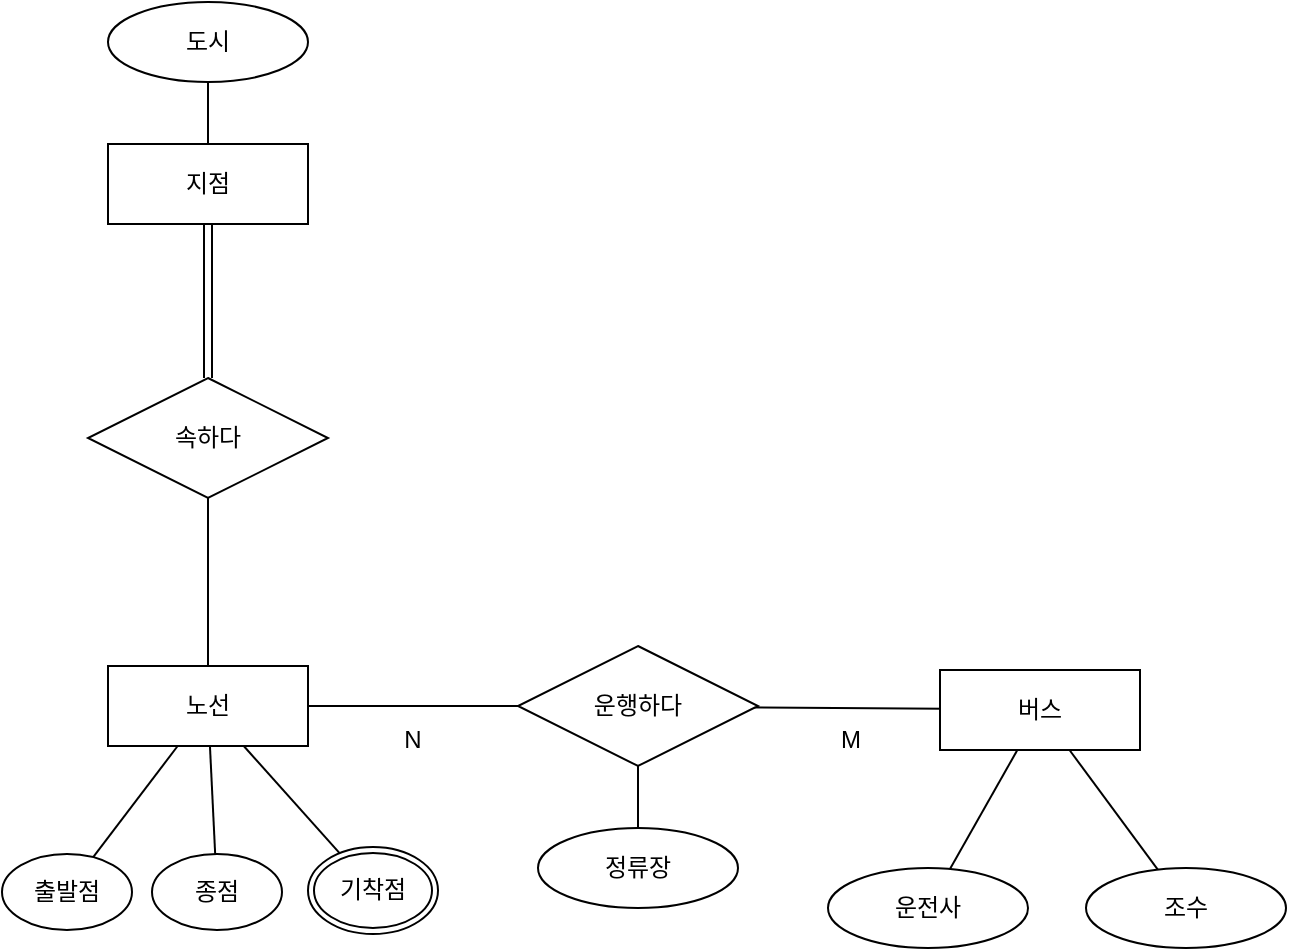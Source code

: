 <mxfile version="24.4.6" type="github">
  <diagram name="페이지-1" id="01PjtBnGj7benBQpnryJ">
    <mxGraphModel dx="949" dy="912" grid="0" gridSize="10" guides="1" tooltips="1" connect="1" arrows="1" fold="1" page="1" pageScale="1" pageWidth="1600" pageHeight="900" math="0" shadow="0">
      <root>
        <mxCell id="0" />
        <mxCell id="1" parent="0" />
        <mxCell id="Ytf4gtK0Q_wr9BrQV-4_-4" value="지점" style="whiteSpace=wrap;html=1;align=center;" vertex="1" parent="1">
          <mxGeometry x="139" y="187" width="100" height="40" as="geometry" />
        </mxCell>
        <mxCell id="Ytf4gtK0Q_wr9BrQV-4_-18" value="" style="rounded=0;orthogonalLoop=1;jettySize=auto;html=1;endArrow=none;endFill=0;" edge="1" parent="1" source="Ytf4gtK0Q_wr9BrQV-4_-17" target="Ytf4gtK0Q_wr9BrQV-4_-4">
          <mxGeometry relative="1" as="geometry" />
        </mxCell>
        <mxCell id="Ytf4gtK0Q_wr9BrQV-4_-17" value="도시" style="ellipse;whiteSpace=wrap;html=1;align=center;" vertex="1" parent="1">
          <mxGeometry x="139" y="116" width="100" height="40" as="geometry" />
        </mxCell>
        <mxCell id="Ytf4gtK0Q_wr9BrQV-4_-19" style="rounded=0;orthogonalLoop=1;jettySize=auto;html=1;entryX=0;entryY=0.5;entryDx=0;entryDy=0;endArrow=none;endFill=0;exitX=1;exitY=0.5;exitDx=0;exitDy=0;" edge="1" parent="1" source="Ytf4gtK0Q_wr9BrQV-4_-20" target="Ytf4gtK0Q_wr9BrQV-4_-22">
          <mxGeometry relative="1" as="geometry">
            <mxPoint x="282" y="686.692" as="targetPoint" />
            <mxPoint x="282" y="394" as="sourcePoint" />
          </mxGeometry>
        </mxCell>
        <mxCell id="Ytf4gtK0Q_wr9BrQV-4_-20" value="버스" style="whiteSpace=wrap;html=1;align=center;" vertex="1" parent="1">
          <mxGeometry x="555" y="450" width="100" height="40" as="geometry" />
        </mxCell>
        <mxCell id="Ytf4gtK0Q_wr9BrQV-4_-21" value="노선" style="whiteSpace=wrap;html=1;align=center;" vertex="1" parent="1">
          <mxGeometry x="139" y="448" width="100" height="40" as="geometry" />
        </mxCell>
        <mxCell id="Ytf4gtK0Q_wr9BrQV-4_-22" value="운행하다" style="shape=rhombus;perimeter=rhombusPerimeter;whiteSpace=wrap;html=1;align=center;" vertex="1" parent="1">
          <mxGeometry x="344" y="438" width="120" height="60" as="geometry" />
        </mxCell>
        <mxCell id="Ytf4gtK0Q_wr9BrQV-4_-23" style="rounded=0;orthogonalLoop=1;jettySize=auto;html=1;entryX=1;entryY=0.5;entryDx=0;entryDy=0;endArrow=none;endFill=0;exitX=0;exitY=0.5;exitDx=0;exitDy=0;" edge="1" parent="1" source="Ytf4gtK0Q_wr9BrQV-4_-22" target="Ytf4gtK0Q_wr9BrQV-4_-21">
          <mxGeometry relative="1" as="geometry">
            <mxPoint x="402" y="440" as="targetPoint" />
            <mxPoint x="402" y="403" as="sourcePoint" />
          </mxGeometry>
        </mxCell>
        <mxCell id="Ytf4gtK0Q_wr9BrQV-4_-26" style="rounded=0;orthogonalLoop=1;jettySize=auto;html=1;endArrow=none;endFill=0;" edge="1" parent="1" source="Ytf4gtK0Q_wr9BrQV-4_-24" target="Ytf4gtK0Q_wr9BrQV-4_-21">
          <mxGeometry relative="1" as="geometry" />
        </mxCell>
        <mxCell id="Ytf4gtK0Q_wr9BrQV-4_-24" value="속하다" style="shape=rhombus;perimeter=rhombusPerimeter;whiteSpace=wrap;html=1;align=center;" vertex="1" parent="1">
          <mxGeometry x="129" y="304" width="120" height="60" as="geometry" />
        </mxCell>
        <mxCell id="Ytf4gtK0Q_wr9BrQV-4_-25" style="rounded=0;orthogonalLoop=1;jettySize=auto;html=1;endArrow=none;endFill=0;entryX=0.5;entryY=0;entryDx=0;entryDy=0;shape=link;" edge="1" parent="1" source="Ytf4gtK0Q_wr9BrQV-4_-4" target="Ytf4gtK0Q_wr9BrQV-4_-24">
          <mxGeometry relative="1" as="geometry" />
        </mxCell>
        <mxCell id="Ytf4gtK0Q_wr9BrQV-4_-32" style="rounded=0;orthogonalLoop=1;jettySize=auto;html=1;endArrow=none;endFill=0;entryX=0.5;entryY=1;entryDx=0;entryDy=0;" edge="1" parent="1" source="Ytf4gtK0Q_wr9BrQV-4_-31" target="Ytf4gtK0Q_wr9BrQV-4_-22">
          <mxGeometry relative="1" as="geometry" />
        </mxCell>
        <mxCell id="Ytf4gtK0Q_wr9BrQV-4_-31" value="정류장" style="ellipse;whiteSpace=wrap;html=1;align=center;" vertex="1" parent="1">
          <mxGeometry x="354" y="529" width="100" height="40" as="geometry" />
        </mxCell>
        <mxCell id="Ytf4gtK0Q_wr9BrQV-4_-36" style="rounded=0;orthogonalLoop=1;jettySize=auto;html=1;endArrow=none;endFill=0;" edge="1" parent="1" source="Ytf4gtK0Q_wr9BrQV-4_-34" target="Ytf4gtK0Q_wr9BrQV-4_-20">
          <mxGeometry relative="1" as="geometry" />
        </mxCell>
        <mxCell id="Ytf4gtK0Q_wr9BrQV-4_-34" value="운전사" style="ellipse;whiteSpace=wrap;html=1;align=center;" vertex="1" parent="1">
          <mxGeometry x="499" y="549" width="100" height="40" as="geometry" />
        </mxCell>
        <mxCell id="Ytf4gtK0Q_wr9BrQV-4_-37" style="rounded=0;orthogonalLoop=1;jettySize=auto;html=1;endArrow=none;endFill=0;" edge="1" parent="1" source="Ytf4gtK0Q_wr9BrQV-4_-35" target="Ytf4gtK0Q_wr9BrQV-4_-20">
          <mxGeometry relative="1" as="geometry" />
        </mxCell>
        <mxCell id="Ytf4gtK0Q_wr9BrQV-4_-35" value="조수" style="ellipse;whiteSpace=wrap;html=1;align=center;" vertex="1" parent="1">
          <mxGeometry x="628" y="549" width="100" height="40" as="geometry" />
        </mxCell>
        <mxCell id="Ytf4gtK0Q_wr9BrQV-4_-46" style="rounded=0;orthogonalLoop=1;jettySize=auto;html=1;endArrow=none;endFill=0;" edge="1" parent="1" source="Ytf4gtK0Q_wr9BrQV-4_-38" target="Ytf4gtK0Q_wr9BrQV-4_-21">
          <mxGeometry relative="1" as="geometry" />
        </mxCell>
        <mxCell id="Ytf4gtK0Q_wr9BrQV-4_-38" value="출발점" style="ellipse;whiteSpace=wrap;html=1;align=center;" vertex="1" parent="1">
          <mxGeometry x="86" y="542" width="65" height="38" as="geometry" />
        </mxCell>
        <mxCell id="Ytf4gtK0Q_wr9BrQV-4_-47" style="rounded=0;orthogonalLoop=1;jettySize=auto;html=1;endArrow=none;endFill=0;" edge="1" parent="1" source="Ytf4gtK0Q_wr9BrQV-4_-44" target="Ytf4gtK0Q_wr9BrQV-4_-21">
          <mxGeometry relative="1" as="geometry" />
        </mxCell>
        <mxCell id="Ytf4gtK0Q_wr9BrQV-4_-44" value="종점" style="ellipse;whiteSpace=wrap;html=1;align=center;" vertex="1" parent="1">
          <mxGeometry x="161" y="542" width="65" height="38" as="geometry" />
        </mxCell>
        <mxCell id="Ytf4gtK0Q_wr9BrQV-4_-48" style="rounded=0;orthogonalLoop=1;jettySize=auto;html=1;endArrow=none;endFill=0;" edge="1" parent="1" source="Ytf4gtK0Q_wr9BrQV-4_-45" target="Ytf4gtK0Q_wr9BrQV-4_-21">
          <mxGeometry relative="1" as="geometry" />
        </mxCell>
        <mxCell id="Ytf4gtK0Q_wr9BrQV-4_-45" value="기착점" style="ellipse;shape=doubleEllipse;margin=3;whiteSpace=wrap;html=1;align=center;" vertex="1" parent="1">
          <mxGeometry x="239" y="538.5" width="65" height="43.5" as="geometry" />
        </mxCell>
        <mxCell id="Ytf4gtK0Q_wr9BrQV-4_-49" value="M" style="text;html=1;align=center;verticalAlign=middle;resizable=0;points=[];autosize=1;strokeColor=none;fillColor=none;" vertex="1" parent="1">
          <mxGeometry x="496" y="472" width="28" height="26" as="geometry" />
        </mxCell>
        <mxCell id="Ytf4gtK0Q_wr9BrQV-4_-50" value="N" style="text;html=1;align=center;verticalAlign=middle;resizable=0;points=[];autosize=1;strokeColor=none;fillColor=none;" vertex="1" parent="1">
          <mxGeometry x="277" y="472" width="27" height="26" as="geometry" />
        </mxCell>
      </root>
    </mxGraphModel>
  </diagram>
</mxfile>
